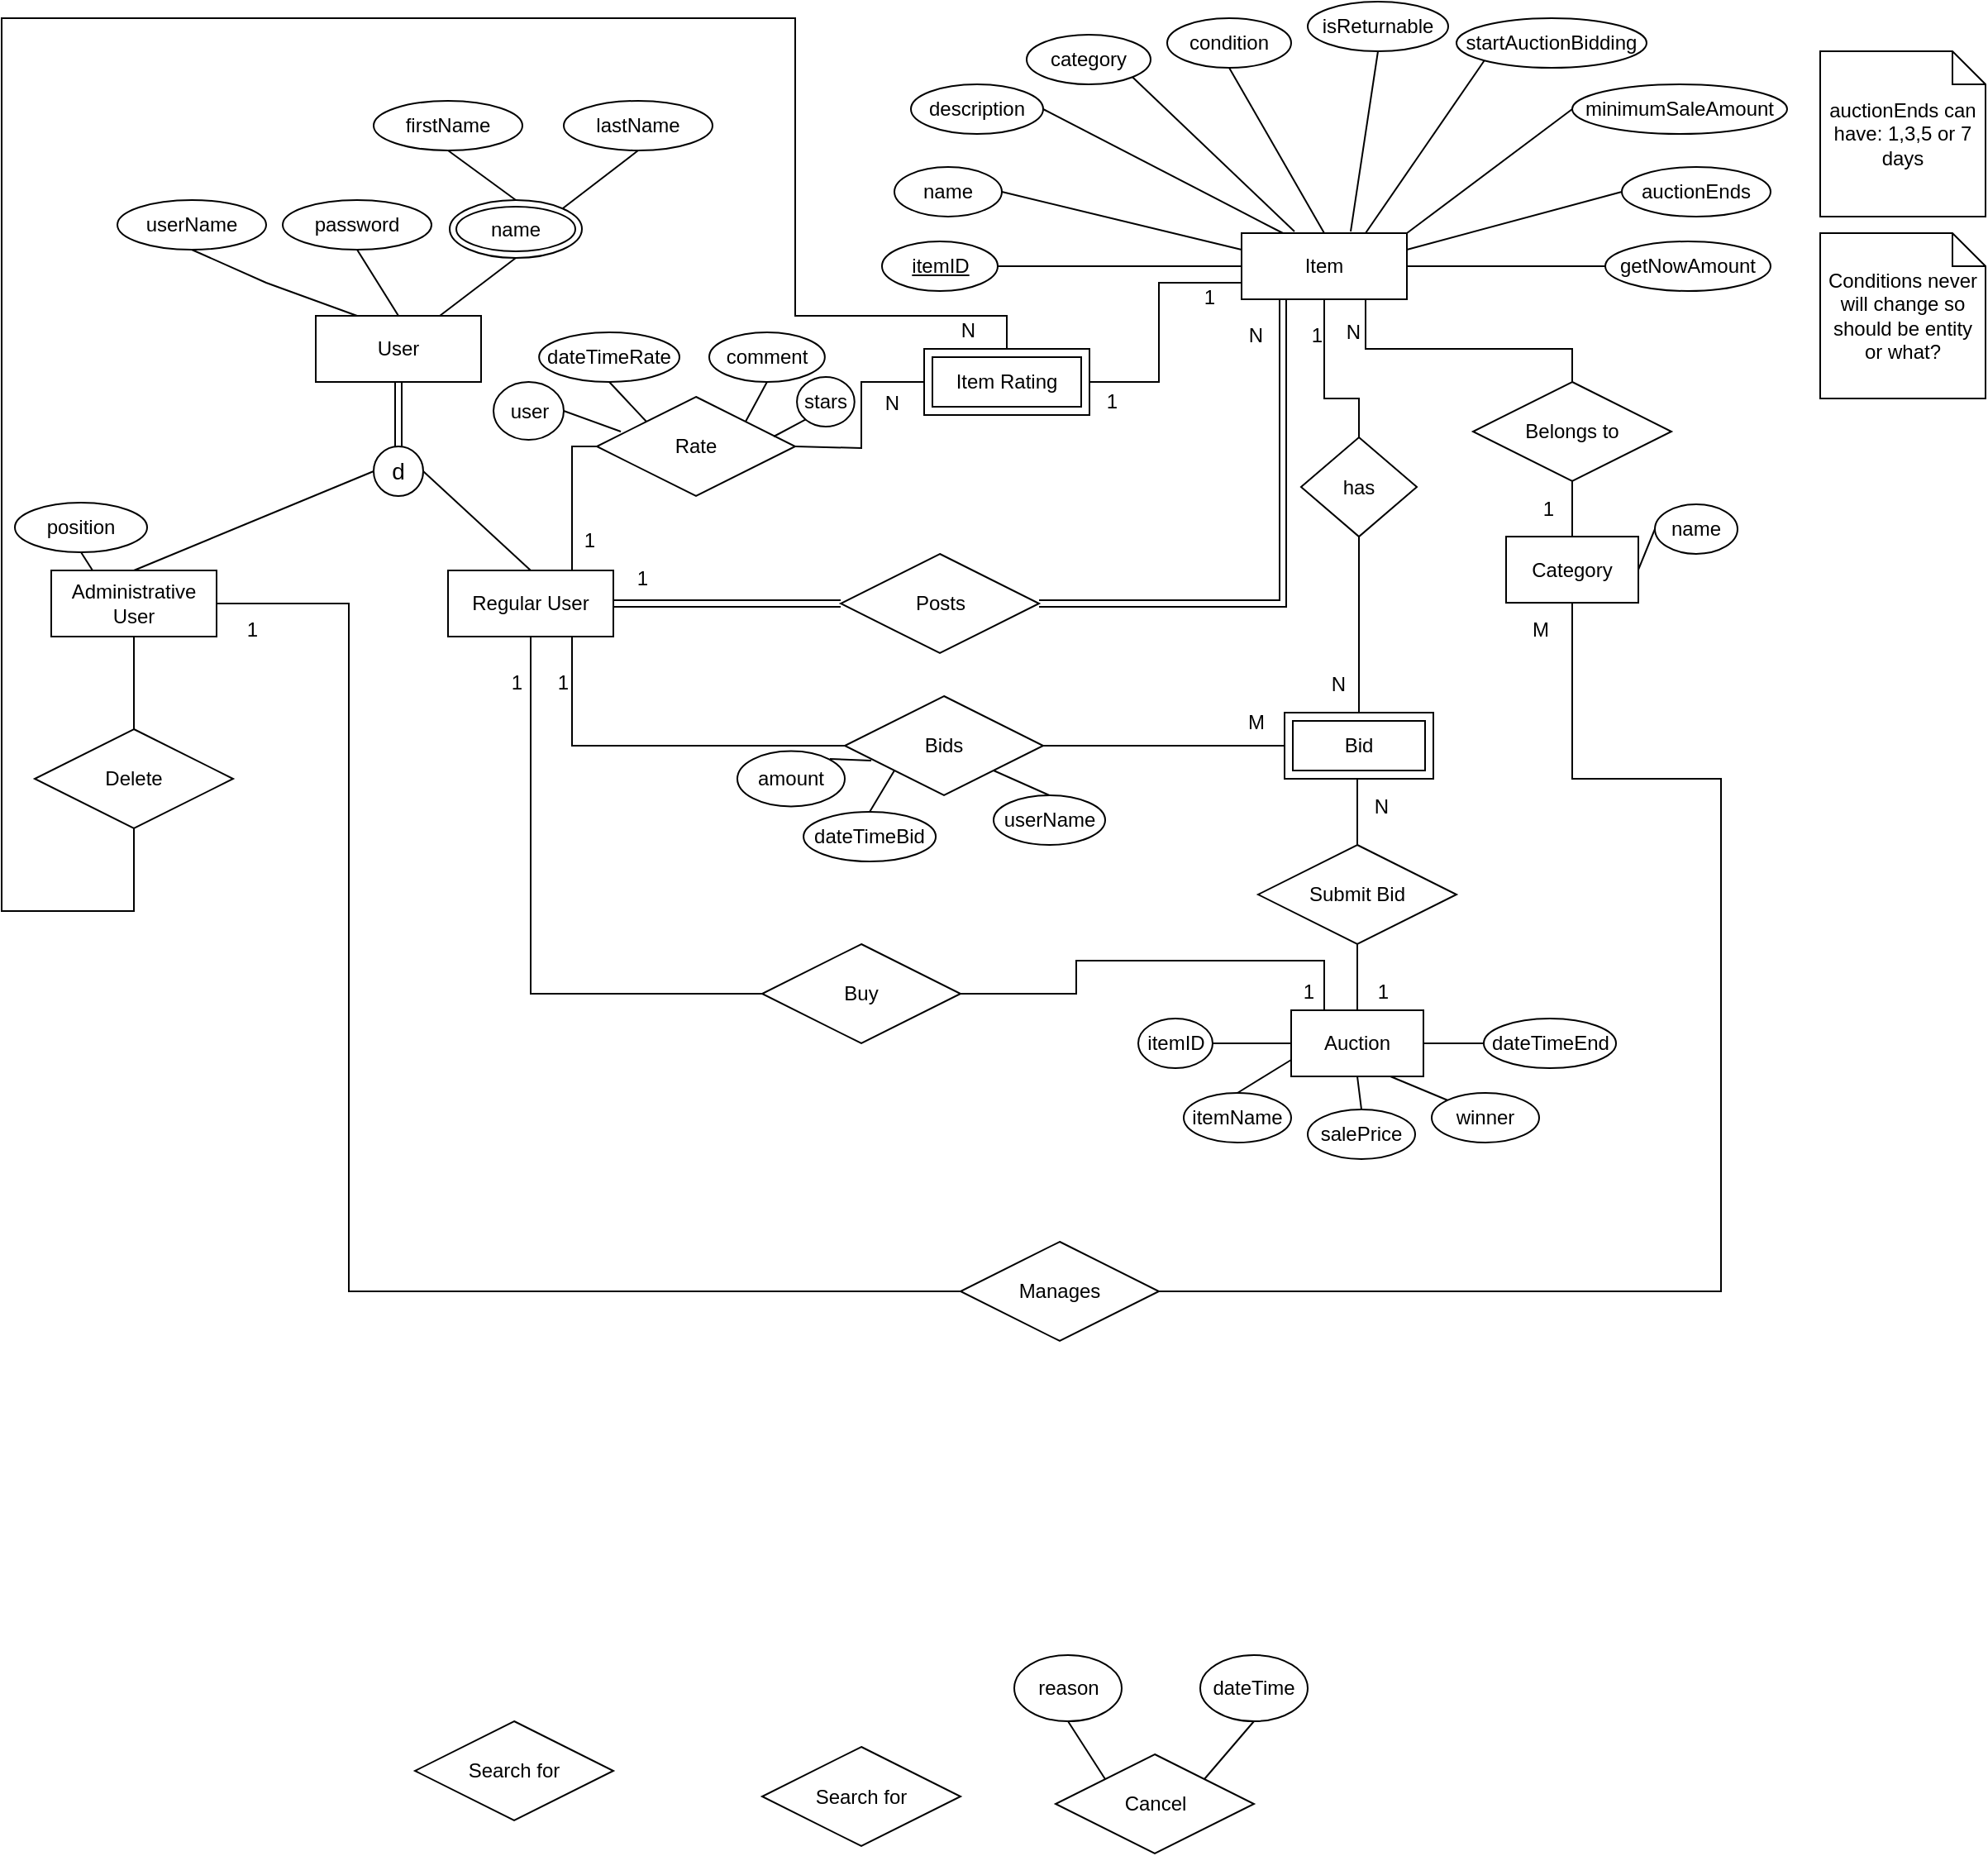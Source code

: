 <mxfile version="23.1.1" type="github">
  <diagram name="Page-1" id="rn2iR9P1pemDrawHEx0V">
    <mxGraphModel dx="1194" dy="697" grid="1" gridSize="10" guides="1" tooltips="1" connect="1" arrows="1" fold="1" page="1" pageScale="1" pageWidth="1100" pageHeight="850" math="0" shadow="0">
      <root>
        <mxCell id="0" />
        <mxCell id="1" parent="0" />
        <mxCell id="5dd_w4zI6XYA0EgV0L-A-1" value="User" style="whiteSpace=wrap;html=1;align=center;" parent="1" vertex="1">
          <mxGeometry x="210" y="220" width="100" height="40" as="geometry" />
        </mxCell>
        <mxCell id="5dd_w4zI6XYA0EgV0L-A-2" value="Administrative User" style="whiteSpace=wrap;html=1;align=center;" parent="1" vertex="1">
          <mxGeometry x="50" y="374" width="100" height="40" as="geometry" />
        </mxCell>
        <mxCell id="5dd_w4zI6XYA0EgV0L-A-3" value="Regular User" style="whiteSpace=wrap;html=1;align=center;" parent="1" vertex="1">
          <mxGeometry x="290" y="374" width="100" height="40" as="geometry" />
        </mxCell>
        <mxCell id="5dd_w4zI6XYA0EgV0L-A-4" value="Item" style="whiteSpace=wrap;html=1;align=center;" parent="1" vertex="1">
          <mxGeometry x="770" y="170" width="100" height="40" as="geometry" />
        </mxCell>
        <mxCell id="5dd_w4zI6XYA0EgV0L-A-6" value="" style="endArrow=none;html=1;rounded=0;entryX=1;entryY=0.5;entryDx=0;entryDy=0;exitX=0.5;exitY=0;exitDx=0;exitDy=0;" parent="1" source="5dd_w4zI6XYA0EgV0L-A-3" target="5dd_w4zI6XYA0EgV0L-A-7" edge="1">
          <mxGeometry relative="1" as="geometry">
            <mxPoint x="410" y="330" as="sourcePoint" />
            <mxPoint x="245" y="270" as="targetPoint" />
          </mxGeometry>
        </mxCell>
        <mxCell id="5dd_w4zI6XYA0EgV0L-A-7" value="d" style="ellipse;whiteSpace=wrap;html=1;aspect=fixed;fontSize=14;" parent="1" vertex="1">
          <mxGeometry x="245" y="299" width="30" height="30" as="geometry" />
        </mxCell>
        <mxCell id="5dd_w4zI6XYA0EgV0L-A-8" value="" style="endArrow=none;html=1;rounded=0;entryX=0;entryY=0.5;entryDx=0;entryDy=0;exitX=0.5;exitY=0;exitDx=0;exitDy=0;" parent="1" source="5dd_w4zI6XYA0EgV0L-A-2" target="5dd_w4zI6XYA0EgV0L-A-7" edge="1">
          <mxGeometry relative="1" as="geometry">
            <mxPoint x="100" y="310" as="sourcePoint" />
            <mxPoint x="285" y="324" as="targetPoint" />
          </mxGeometry>
        </mxCell>
        <mxCell id="5dd_w4zI6XYA0EgV0L-A-9" value="userName" style="ellipse;whiteSpace=wrap;html=1;align=center;" parent="1" vertex="1">
          <mxGeometry x="90" y="150" width="90" height="30" as="geometry" />
        </mxCell>
        <mxCell id="5dd_w4zI6XYA0EgV0L-A-10" value="password" style="ellipse;whiteSpace=wrap;html=1;align=center;" parent="1" vertex="1">
          <mxGeometry x="190" y="150" width="90" height="30" as="geometry" />
        </mxCell>
        <mxCell id="5dd_w4zI6XYA0EgV0L-A-12" value="lastName" style="ellipse;whiteSpace=wrap;html=1;align=center;" parent="1" vertex="1">
          <mxGeometry x="360" y="90" width="90" height="30" as="geometry" />
        </mxCell>
        <mxCell id="5dd_w4zI6XYA0EgV0L-A-13" value="" style="endArrow=none;html=1;rounded=0;exitX=0.5;exitY=1;exitDx=0;exitDy=0;entryX=0.25;entryY=0;entryDx=0;entryDy=0;" parent="1" source="5dd_w4zI6XYA0EgV0L-A-9" target="5dd_w4zI6XYA0EgV0L-A-1" edge="1">
          <mxGeometry relative="1" as="geometry">
            <mxPoint x="60" y="240" as="sourcePoint" />
            <mxPoint x="230" y="200" as="targetPoint" />
            <Array as="points">
              <mxPoint x="180" y="200" />
            </Array>
          </mxGeometry>
        </mxCell>
        <mxCell id="5dd_w4zI6XYA0EgV0L-A-14" value="" style="endArrow=none;html=1;rounded=0;exitX=0.5;exitY=1;exitDx=0;exitDy=0;entryX=0.5;entryY=0;entryDx=0;entryDy=0;" parent="1" source="5dd_w4zI6XYA0EgV0L-A-10" target="5dd_w4zI6XYA0EgV0L-A-1" edge="1">
          <mxGeometry relative="1" as="geometry">
            <mxPoint x="140" y="190" as="sourcePoint" />
            <mxPoint x="245" y="230" as="targetPoint" />
            <Array as="points" />
          </mxGeometry>
        </mxCell>
        <mxCell id="5dd_w4zI6XYA0EgV0L-A-19" value="position" style="ellipse;whiteSpace=wrap;html=1;align=center;" parent="1" vertex="1">
          <mxGeometry x="28" y="333" width="80" height="30" as="geometry" />
        </mxCell>
        <mxCell id="5dd_w4zI6XYA0EgV0L-A-20" value="" style="endArrow=none;html=1;rounded=0;entryX=0.5;entryY=1;entryDx=0;entryDy=0;exitX=0.25;exitY=0;exitDx=0;exitDy=0;" parent="1" source="5dd_w4zI6XYA0EgV0L-A-2" target="5dd_w4zI6XYA0EgV0L-A-19" edge="1">
          <mxGeometry relative="1" as="geometry">
            <mxPoint x="470" y="430" as="sourcePoint" />
            <mxPoint x="630" y="430" as="targetPoint" />
          </mxGeometry>
        </mxCell>
        <mxCell id="5dd_w4zI6XYA0EgV0L-A-21" value="name" style="ellipse;whiteSpace=wrap;html=1;align=center;" parent="1" vertex="1">
          <mxGeometry x="560" y="130" width="65" height="30" as="geometry" />
        </mxCell>
        <mxCell id="5dd_w4zI6XYA0EgV0L-A-22" value="description" style="ellipse;whiteSpace=wrap;html=1;align=center;" parent="1" vertex="1">
          <mxGeometry x="570" y="80" width="80" height="30" as="geometry" />
        </mxCell>
        <mxCell id="5dd_w4zI6XYA0EgV0L-A-23" value="category" style="ellipse;whiteSpace=wrap;html=1;align=center;" parent="1" vertex="1">
          <mxGeometry x="640" y="50" width="75" height="30" as="geometry" />
        </mxCell>
        <mxCell id="5dd_w4zI6XYA0EgV0L-A-24" value="condition" style="ellipse;whiteSpace=wrap;html=1;align=center;" parent="1" vertex="1">
          <mxGeometry x="725" y="40" width="75" height="30" as="geometry" />
        </mxCell>
        <mxCell id="5dd_w4zI6XYA0EgV0L-A-25" value="" style="endArrow=none;html=1;rounded=0;exitX=1;exitY=0.5;exitDx=0;exitDy=0;entryX=0;entryY=0.25;entryDx=0;entryDy=0;" parent="1" source="5dd_w4zI6XYA0EgV0L-A-21" target="5dd_w4zI6XYA0EgV0L-A-4" edge="1">
          <mxGeometry relative="1" as="geometry">
            <mxPoint x="640" y="80" as="sourcePoint" />
            <mxPoint x="745" y="120" as="targetPoint" />
            <Array as="points" />
          </mxGeometry>
        </mxCell>
        <mxCell id="5dd_w4zI6XYA0EgV0L-A-26" value="" style="endArrow=none;html=1;rounded=0;exitX=1;exitY=0.5;exitDx=0;exitDy=0;entryX=0.25;entryY=0;entryDx=0;entryDy=0;" parent="1" source="5dd_w4zI6XYA0EgV0L-A-22" target="5dd_w4zI6XYA0EgV0L-A-4" edge="1">
          <mxGeometry relative="1" as="geometry">
            <mxPoint x="655" y="80" as="sourcePoint" />
            <mxPoint x="770" y="150" as="targetPoint" />
            <Array as="points" />
          </mxGeometry>
        </mxCell>
        <mxCell id="5dd_w4zI6XYA0EgV0L-A-27" value="" style="shape=link;html=1;rounded=0;exitX=0.5;exitY=0;exitDx=0;exitDy=0;entryX=0.5;entryY=1;entryDx=0;entryDy=0;" parent="1" source="5dd_w4zI6XYA0EgV0L-A-7" target="5dd_w4zI6XYA0EgV0L-A-1" edge="1">
          <mxGeometry relative="1" as="geometry">
            <mxPoint x="500" y="430" as="sourcePoint" />
            <mxPoint x="660" y="430" as="targetPoint" />
          </mxGeometry>
        </mxCell>
        <mxCell id="5dd_w4zI6XYA0EgV0L-A-28" value="" style="resizable=0;html=1;whiteSpace=wrap;align=right;verticalAlign=bottom;" parent="5dd_w4zI6XYA0EgV0L-A-27" connectable="0" vertex="1">
          <mxGeometry x="1" relative="1" as="geometry" />
        </mxCell>
        <mxCell id="5dd_w4zI6XYA0EgV0L-A-29" value="firstName" style="ellipse;whiteSpace=wrap;html=1;align=center;" parent="1" vertex="1">
          <mxGeometry x="245" y="90" width="90" height="30" as="geometry" />
        </mxCell>
        <mxCell id="5dd_w4zI6XYA0EgV0L-A-31" value="" style="endArrow=none;html=1;rounded=0;exitX=0.5;exitY=1;exitDx=0;exitDy=0;entryX=1;entryY=0;entryDx=0;entryDy=0;" parent="1" source="5dd_w4zI6XYA0EgV0L-A-12" target="5dd_w4zI6XYA0EgV0L-A-33" edge="1">
          <mxGeometry relative="1" as="geometry">
            <mxPoint x="360" y="190" as="sourcePoint" />
            <mxPoint x="385.355" y="145.858" as="targetPoint" />
            <Array as="points" />
          </mxGeometry>
        </mxCell>
        <mxCell id="5dd_w4zI6XYA0EgV0L-A-32" value="" style="endArrow=none;html=1;rounded=0;exitX=0.5;exitY=1;exitDx=0;exitDy=0;entryX=0.5;entryY=0;entryDx=0;entryDy=0;" parent="1" source="5dd_w4zI6XYA0EgV0L-A-29" target="5dd_w4zI6XYA0EgV0L-A-33" edge="1">
          <mxGeometry relative="1" as="geometry">
            <mxPoint x="450" y="110" as="sourcePoint" />
            <mxPoint x="350" y="140" as="targetPoint" />
            <Array as="points" />
          </mxGeometry>
        </mxCell>
        <mxCell id="5dd_w4zI6XYA0EgV0L-A-33" value="name" style="ellipse;shape=doubleEllipse;whiteSpace=wrap;html=1;" parent="1" vertex="1">
          <mxGeometry x="291" y="150" width="80" height="35" as="geometry" />
        </mxCell>
        <mxCell id="5dd_w4zI6XYA0EgV0L-A-34" value="" style="endArrow=none;html=1;rounded=0;exitX=0.5;exitY=1;exitDx=0;exitDy=0;entryX=0.75;entryY=0;entryDx=0;entryDy=0;" parent="1" source="5dd_w4zI6XYA0EgV0L-A-33" target="5dd_w4zI6XYA0EgV0L-A-1" edge="1">
          <mxGeometry relative="1" as="geometry">
            <mxPoint x="250" y="190" as="sourcePoint" />
            <mxPoint x="270" y="230" as="targetPoint" />
            <Array as="points" />
          </mxGeometry>
        </mxCell>
        <mxCell id="5dd_w4zI6XYA0EgV0L-A-35" value="" style="endArrow=none;html=1;rounded=0;exitX=1;exitY=1;exitDx=0;exitDy=0;entryX=0.32;entryY=-0.025;entryDx=0;entryDy=0;entryPerimeter=0;" parent="1" source="5dd_w4zI6XYA0EgV0L-A-23" target="5dd_w4zI6XYA0EgV0L-A-4" edge="1">
          <mxGeometry relative="1" as="geometry">
            <mxPoint x="765" y="80" as="sourcePoint" />
            <mxPoint x="795" y="140" as="targetPoint" />
            <Array as="points" />
          </mxGeometry>
        </mxCell>
        <mxCell id="5dd_w4zI6XYA0EgV0L-A-36" value="" style="endArrow=none;html=1;rounded=0;exitX=0.5;exitY=1;exitDx=0;exitDy=0;entryX=0.5;entryY=0;entryDx=0;entryDy=0;" parent="1" source="5dd_w4zI6XYA0EgV0L-A-24" target="5dd_w4zI6XYA0EgV0L-A-4" edge="1">
          <mxGeometry relative="1" as="geometry">
            <mxPoint x="875" y="80" as="sourcePoint" />
            <mxPoint x="820" y="140" as="targetPoint" />
            <Array as="points" />
          </mxGeometry>
        </mxCell>
        <mxCell id="5dd_w4zI6XYA0EgV0L-A-37" value="isReturnable" style="ellipse;whiteSpace=wrap;html=1;align=center;" parent="1" vertex="1">
          <mxGeometry x="810" y="30" width="85" height="30" as="geometry" />
        </mxCell>
        <mxCell id="5dd_w4zI6XYA0EgV0L-A-38" value="" style="endArrow=none;html=1;rounded=0;exitX=0.5;exitY=1;exitDx=0;exitDy=0;entryX=0.66;entryY=-0.025;entryDx=0;entryDy=0;entryPerimeter=0;" parent="1" source="5dd_w4zI6XYA0EgV0L-A-37" target="5dd_w4zI6XYA0EgV0L-A-4" edge="1">
          <mxGeometry relative="1" as="geometry">
            <mxPoint x="948" y="80" as="sourcePoint" />
            <mxPoint x="845" y="140" as="targetPoint" />
            <Array as="points" />
          </mxGeometry>
        </mxCell>
        <mxCell id="5dd_w4zI6XYA0EgV0L-A-39" value="Category" style="whiteSpace=wrap;html=1;align=center;" parent="1" vertex="1">
          <mxGeometry x="930" y="353.55" width="80" height="40" as="geometry" />
        </mxCell>
        <mxCell id="5dd_w4zI6XYA0EgV0L-A-40" value="name" style="ellipse;whiteSpace=wrap;html=1;align=center;" parent="1" vertex="1">
          <mxGeometry x="1020" y="334" width="50" height="30" as="geometry" />
        </mxCell>
        <mxCell id="5dd_w4zI6XYA0EgV0L-A-45" value="" style="endArrow=none;html=1;rounded=0;entryX=1;entryY=0.5;entryDx=0;entryDy=0;exitX=0;exitY=0.5;exitDx=0;exitDy=0;" parent="1" source="5dd_w4zI6XYA0EgV0L-A-40" target="5dd_w4zI6XYA0EgV0L-A-39" edge="1">
          <mxGeometry relative="1" as="geometry">
            <mxPoint x="500" y="-109.95" as="sourcePoint" />
            <mxPoint x="660" y="-109.95" as="targetPoint" />
          </mxGeometry>
        </mxCell>
        <mxCell id="5dd_w4zI6XYA0EgV0L-A-46" value="Conditions never will change so should be entity or what?&lt;br&gt;" style="shape=note;size=20;whiteSpace=wrap;html=1;" parent="1" vertex="1">
          <mxGeometry x="1120" y="170" width="100" height="100" as="geometry" />
        </mxCell>
        <mxCell id="5dd_w4zI6XYA0EgV0L-A-47" value="startAuctionBidding" style="ellipse;whiteSpace=wrap;html=1;align=center;" parent="1" vertex="1">
          <mxGeometry x="900" y="40" width="115" height="30" as="geometry" />
        </mxCell>
        <mxCell id="5dd_w4zI6XYA0EgV0L-A-48" value="" style="endArrow=none;html=1;rounded=0;exitX=0;exitY=1;exitDx=0;exitDy=0;entryX=0.75;entryY=0;entryDx=0;entryDy=0;" parent="1" source="5dd_w4zI6XYA0EgV0L-A-47" target="5dd_w4zI6XYA0EgV0L-A-4" edge="1">
          <mxGeometry relative="1" as="geometry">
            <mxPoint x="945" y="90" as="sourcePoint" />
            <mxPoint x="870" y="150" as="targetPoint" />
            <Array as="points" />
          </mxGeometry>
        </mxCell>
        <mxCell id="5dd_w4zI6XYA0EgV0L-A-49" value="minimumSaleAmount" style="ellipse;whiteSpace=wrap;html=1;align=center;" parent="1" vertex="1">
          <mxGeometry x="970" y="80" width="130" height="30" as="geometry" />
        </mxCell>
        <mxCell id="5dd_w4zI6XYA0EgV0L-A-50" value="" style="endArrow=none;html=1;rounded=0;exitX=0;exitY=0.5;exitDx=0;exitDy=0;entryX=1;entryY=0;entryDx=0;entryDy=0;" parent="1" source="5dd_w4zI6XYA0EgV0L-A-49" target="5dd_w4zI6XYA0EgV0L-A-4" edge="1">
          <mxGeometry relative="1" as="geometry">
            <mxPoint x="960" y="100" as="sourcePoint" />
            <mxPoint x="870" y="160" as="targetPoint" />
            <Array as="points" />
          </mxGeometry>
        </mxCell>
        <mxCell id="5dd_w4zI6XYA0EgV0L-A-51" value="auctionEnds" style="ellipse;whiteSpace=wrap;html=1;align=center;" parent="1" vertex="1">
          <mxGeometry x="1000" y="130" width="90" height="30" as="geometry" />
        </mxCell>
        <mxCell id="5dd_w4zI6XYA0EgV0L-A-52" value="" style="endArrow=none;html=1;rounded=0;exitX=0;exitY=0.5;exitDx=0;exitDy=0;entryX=1;entryY=0.25;entryDx=0;entryDy=0;" parent="1" source="5dd_w4zI6XYA0EgV0L-A-51" target="5dd_w4zI6XYA0EgV0L-A-4" edge="1">
          <mxGeometry relative="1" as="geometry">
            <mxPoint x="980" y="90" as="sourcePoint" />
            <mxPoint x="880" y="180" as="targetPoint" />
            <Array as="points" />
          </mxGeometry>
        </mxCell>
        <mxCell id="5dd_w4zI6XYA0EgV0L-A-53" value="getNowAmount" style="ellipse;whiteSpace=wrap;html=1;align=center;" parent="1" vertex="1">
          <mxGeometry x="990" y="175" width="100" height="30" as="geometry" />
        </mxCell>
        <mxCell id="5dd_w4zI6XYA0EgV0L-A-54" value="" style="endArrow=none;html=1;rounded=0;exitX=0;exitY=0.5;exitDx=0;exitDy=0;entryX=1;entryY=0.5;entryDx=0;entryDy=0;" parent="1" source="5dd_w4zI6XYA0EgV0L-A-53" target="5dd_w4zI6XYA0EgV0L-A-4" edge="1">
          <mxGeometry relative="1" as="geometry">
            <mxPoint x="990" y="140" as="sourcePoint" />
            <mxPoint x="880" y="190" as="targetPoint" />
            <Array as="points" />
          </mxGeometry>
        </mxCell>
        <mxCell id="5dd_w4zI6XYA0EgV0L-A-55" value="auctionEnds can have: 1,3,5 or 7 days" style="shape=note;size=20;whiteSpace=wrap;html=1;" parent="1" vertex="1">
          <mxGeometry x="1120" y="60" width="100" height="100" as="geometry" />
        </mxCell>
        <mxCell id="5dd_w4zI6XYA0EgV0L-A-57" value="" style="endArrow=none;html=1;rounded=0;exitX=1;exitY=0.5;exitDx=0;exitDy=0;entryX=0;entryY=0.5;entryDx=0;entryDy=0;" parent="1" source="5dd_w4zI6XYA0EgV0L-A-71" target="5dd_w4zI6XYA0EgV0L-A-4" edge="1">
          <mxGeometry relative="1" as="geometry">
            <mxPoint x="625" y="190" as="sourcePoint" />
            <mxPoint x="780" y="200" as="targetPoint" />
            <Array as="points" />
          </mxGeometry>
        </mxCell>
        <mxCell id="5dd_w4zI6XYA0EgV0L-A-58" value="Search for" style="shape=rhombus;perimeter=rhombusPerimeter;whiteSpace=wrap;html=1;align=center;" parent="1" vertex="1">
          <mxGeometry x="480" y="1085.5" width="120" height="60" as="geometry" />
        </mxCell>
        <mxCell id="5dd_w4zI6XYA0EgV0L-A-67" value="amount" style="ellipse;whiteSpace=wrap;html=1;align=center;" parent="1" vertex="1">
          <mxGeometry x="465" y="483.22" width="65" height="33.55" as="geometry" />
        </mxCell>
        <mxCell id="5dd_w4zI6XYA0EgV0L-A-68" value="" style="endArrow=none;html=1;rounded=0;entryX=0.133;entryY=0.65;entryDx=0;entryDy=0;entryPerimeter=0;" parent="1" target="5dd_w4zI6XYA0EgV0L-A-85" edge="1">
          <mxGeometry relative="1" as="geometry">
            <mxPoint x="521" y="488" as="sourcePoint" />
            <mxPoint x="540" y="390" as="targetPoint" />
            <Array as="points" />
          </mxGeometry>
        </mxCell>
        <mxCell id="5dd_w4zI6XYA0EgV0L-A-69" value="dateTimeBid" style="ellipse;whiteSpace=wrap;html=1;align=center;" parent="1" vertex="1">
          <mxGeometry x="505.04" y="520" width="80" height="30" as="geometry" />
        </mxCell>
        <mxCell id="5dd_w4zI6XYA0EgV0L-A-70" value="userName" style="ellipse;whiteSpace=wrap;html=1;align=center;" parent="1" vertex="1">
          <mxGeometry x="620" y="510" width="67.5" height="30" as="geometry" />
        </mxCell>
        <mxCell id="5dd_w4zI6XYA0EgV0L-A-71" value="itemID" style="ellipse;whiteSpace=wrap;html=1;align=center;fontStyle=4;" parent="1" vertex="1">
          <mxGeometry x="552.5" y="175" width="70" height="30" as="geometry" />
        </mxCell>
        <mxCell id="5dd_w4zI6XYA0EgV0L-A-72" value="" style="endArrow=none;html=1;rounded=0;entryX=0;entryY=1;entryDx=0;entryDy=0;exitX=0.5;exitY=0;exitDx=0;exitDy=0;" parent="1" source="5dd_w4zI6XYA0EgV0L-A-69" target="5dd_w4zI6XYA0EgV0L-A-85" edge="1">
          <mxGeometry relative="1" as="geometry">
            <mxPoint x="540" y="550" as="sourcePoint" />
            <mxPoint x="517.5" y="420" as="targetPoint" />
          </mxGeometry>
        </mxCell>
        <mxCell id="5dd_w4zI6XYA0EgV0L-A-73" value="" style="endArrow=none;html=1;rounded=0;exitX=0.5;exitY=0;exitDx=0;exitDy=0;entryX=1;entryY=1;entryDx=0;entryDy=0;" parent="1" source="5dd_w4zI6XYA0EgV0L-A-70" target="5dd_w4zI6XYA0EgV0L-A-85" edge="1">
          <mxGeometry relative="1" as="geometry">
            <mxPoint x="640" y="370" as="sourcePoint" />
            <mxPoint x="610" y="390" as="targetPoint" />
          </mxGeometry>
        </mxCell>
        <mxCell id="5dd_w4zI6XYA0EgV0L-A-75" value="Cancel" style="shape=rhombus;perimeter=rhombusPerimeter;whiteSpace=wrap;html=1;align=center;" parent="1" vertex="1">
          <mxGeometry x="657.5" y="1090" width="120" height="60" as="geometry" />
        </mxCell>
        <mxCell id="5dd_w4zI6XYA0EgV0L-A-76" value="reason" style="ellipse;whiteSpace=wrap;html=1;align=center;" parent="1" vertex="1">
          <mxGeometry x="632.5" y="1030" width="65" height="40" as="geometry" />
        </mxCell>
        <mxCell id="5dd_w4zI6XYA0EgV0L-A-77" value="dateTime" style="ellipse;whiteSpace=wrap;html=1;align=center;" parent="1" vertex="1">
          <mxGeometry x="745" y="1030" width="65" height="40" as="geometry" />
        </mxCell>
        <mxCell id="5dd_w4zI6XYA0EgV0L-A-78" value="" style="endArrow=none;html=1;rounded=0;exitX=0.5;exitY=1;exitDx=0;exitDy=0;entryX=0;entryY=0;entryDx=0;entryDy=0;" parent="1" source="5dd_w4zI6XYA0EgV0L-A-76" target="5dd_w4zI6XYA0EgV0L-A-75" edge="1">
          <mxGeometry relative="1" as="geometry">
            <mxPoint x="802.5" y="1140" as="sourcePoint" />
            <mxPoint x="962.5" y="1140" as="targetPoint" />
          </mxGeometry>
        </mxCell>
        <mxCell id="5dd_w4zI6XYA0EgV0L-A-79" value="" style="endArrow=none;html=1;rounded=0;exitX=0.5;exitY=1;exitDx=0;exitDy=0;entryX=1;entryY=0;entryDx=0;entryDy=0;" parent="1" source="5dd_w4zI6XYA0EgV0L-A-77" target="5dd_w4zI6XYA0EgV0L-A-75" edge="1">
          <mxGeometry relative="1" as="geometry">
            <mxPoint x="675.5" y="1080" as="sourcePoint" />
            <mxPoint x="692.5" y="1105" as="targetPoint" />
          </mxGeometry>
        </mxCell>
        <mxCell id="5dd_w4zI6XYA0EgV0L-A-80" value="Delete" style="shape=rhombus;perimeter=rhombusPerimeter;whiteSpace=wrap;html=1;align=center;" parent="1" vertex="1">
          <mxGeometry x="40" y="470" width="120" height="60" as="geometry" />
        </mxCell>
        <mxCell id="5dd_w4zI6XYA0EgV0L-A-81" value="" style="endArrow=none;html=1;rounded=0;exitX=0.5;exitY=1;exitDx=0;exitDy=0;entryX=0.5;entryY=0;entryDx=0;entryDy=0;" parent="1" source="5dd_w4zI6XYA0EgV0L-A-2" target="5dd_w4zI6XYA0EgV0L-A-80" edge="1">
          <mxGeometry relative="1" as="geometry">
            <mxPoint x="190" y="470" as="sourcePoint" />
            <mxPoint x="350" y="470" as="targetPoint" />
          </mxGeometry>
        </mxCell>
        <mxCell id="5dd_w4zI6XYA0EgV0L-A-82" value="" style="endArrow=none;html=1;rounded=0;exitX=0.5;exitY=1;exitDx=0;exitDy=0;entryX=0.5;entryY=0;entryDx=0;entryDy=0;" parent="1" source="5dd_w4zI6XYA0EgV0L-A-80" target="5dd_w4zI6XYA0EgV0L-A-186" edge="1">
          <mxGeometry relative="1" as="geometry">
            <mxPoint x="170" y="564" as="sourcePoint" />
            <mxPoint x="560" y="220" as="targetPoint" />
            <Array as="points">
              <mxPoint x="100" y="570" />
              <mxPoint x="100" y="580" />
              <mxPoint x="20" y="580" />
              <mxPoint x="20" y="320" />
              <mxPoint x="20" y="40" />
              <mxPoint x="500" y="40" />
              <mxPoint x="500" y="220" />
              <mxPoint x="628" y="220" />
            </Array>
          </mxGeometry>
        </mxCell>
        <mxCell id="5dd_w4zI6XYA0EgV0L-A-83" value="Auction" style="whiteSpace=wrap;html=1;align=center;" parent="1" vertex="1">
          <mxGeometry x="800" y="640" width="80" height="40" as="geometry" />
        </mxCell>
        <mxCell id="5dd_w4zI6XYA0EgV0L-A-85" value="Bids" style="shape=rhombus;perimeter=rhombusPerimeter;whiteSpace=wrap;html=1;align=center;" parent="1" vertex="1">
          <mxGeometry x="530.0" y="450" width="120" height="60" as="geometry" />
        </mxCell>
        <mxCell id="5dd_w4zI6XYA0EgV0L-A-86" value="" style="resizable=0;html=1;whiteSpace=wrap;align=right;verticalAlign=bottom;" parent="1" connectable="0" vertex="1">
          <mxGeometry x="460.163" y="393.552" as="geometry" />
        </mxCell>
        <mxCell id="5dd_w4zI6XYA0EgV0L-A-91" value="" style="endArrow=none;html=1;rounded=0;entryX=0;entryY=0.5;entryDx=0;entryDy=0;exitX=0.75;exitY=1;exitDx=0;exitDy=0;" parent="1" source="5dd_w4zI6XYA0EgV0L-A-3" target="5dd_w4zI6XYA0EgV0L-A-85" edge="1">
          <mxGeometry relative="1" as="geometry">
            <mxPoint x="378" y="410" as="sourcePoint" />
            <mxPoint x="420" y="339" as="targetPoint" />
            <Array as="points">
              <mxPoint x="365" y="480" />
            </Array>
          </mxGeometry>
        </mxCell>
        <mxCell id="5dd_w4zI6XYA0EgV0L-A-92" value="" style="resizable=0;html=1;whiteSpace=wrap;align=left;verticalAlign=bottom;" parent="5dd_w4zI6XYA0EgV0L-A-91" connectable="0" vertex="1">
          <mxGeometry x="-1" relative="1" as="geometry" />
        </mxCell>
        <mxCell id="5dd_w4zI6XYA0EgV0L-A-94" value="" style="endArrow=none;html=1;rounded=0;exitX=1;exitY=0.5;exitDx=0;exitDy=0;entryX=0;entryY=0.5;entryDx=0;entryDy=0;" parent="1" source="5dd_w4zI6XYA0EgV0L-A-85" target="5dd_w4zI6XYA0EgV0L-A-164" edge="1">
          <mxGeometry relative="1" as="geometry">
            <mxPoint x="400" y="404" as="sourcePoint" />
            <mxPoint x="800" y="480" as="targetPoint" />
            <Array as="points" />
          </mxGeometry>
        </mxCell>
        <mxCell id="5dd_w4zI6XYA0EgV0L-A-95" value="" style="resizable=0;html=1;whiteSpace=wrap;align=left;verticalAlign=bottom;" parent="5dd_w4zI6XYA0EgV0L-A-94" connectable="0" vertex="1">
          <mxGeometry x="-1" relative="1" as="geometry" />
        </mxCell>
        <mxCell id="5dd_w4zI6XYA0EgV0L-A-98" value="Posts" style="shape=rhombus;perimeter=rhombusPerimeter;whiteSpace=wrap;html=1;align=center;" parent="1" vertex="1">
          <mxGeometry x="527.5" y="364" width="120" height="60" as="geometry" />
        </mxCell>
        <mxCell id="5dd_w4zI6XYA0EgV0L-A-101" value="" style="shape=link;html=1;rounded=0;entryX=0;entryY=0.5;entryDx=0;entryDy=0;" parent="1" target="5dd_w4zI6XYA0EgV0L-A-98" edge="1">
          <mxGeometry relative="1" as="geometry">
            <mxPoint x="390" y="394" as="sourcePoint" />
            <mxPoint x="515" y="520" as="targetPoint" />
            <Array as="points" />
          </mxGeometry>
        </mxCell>
        <mxCell id="5dd_w4zI6XYA0EgV0L-A-102" value="1" style="resizable=0;html=1;whiteSpace=wrap;align=right;verticalAlign=bottom;" parent="5dd_w4zI6XYA0EgV0L-A-101" connectable="0" vertex="1">
          <mxGeometry x="1" relative="1" as="geometry">
            <mxPoint x="-115" y="-7" as="offset" />
          </mxGeometry>
        </mxCell>
        <mxCell id="5dd_w4zI6XYA0EgV0L-A-103" value="N" style="resizable=0;html=1;whiteSpace=wrap;align=right;verticalAlign=bottom;" parent="1" connectable="0" vertex="1">
          <mxGeometry x="359.999" y="376.55" as="geometry">
            <mxPoint x="425" y="-136" as="offset" />
          </mxGeometry>
        </mxCell>
        <mxCell id="5dd_w4zI6XYA0EgV0L-A-106" value="" style="shape=link;html=1;rounded=0;exitX=1;exitY=0.5;exitDx=0;exitDy=0;entryX=0.25;entryY=1;entryDx=0;entryDy=0;width=-4;" parent="1" source="5dd_w4zI6XYA0EgV0L-A-98" target="5dd_w4zI6XYA0EgV0L-A-4" edge="1">
          <mxGeometry relative="1" as="geometry">
            <mxPoint x="767.5" y="479.5" as="sourcePoint" />
            <mxPoint x="927.5" y="479.5" as="targetPoint" />
            <Array as="points">
              <mxPoint x="795" y="394" />
            </Array>
          </mxGeometry>
        </mxCell>
        <mxCell id="5dd_w4zI6XYA0EgV0L-A-108" value="Rate" style="shape=rhombus;perimeter=rhombusPerimeter;whiteSpace=wrap;html=1;align=center;" parent="1" vertex="1">
          <mxGeometry x="380" y="269" width="120" height="60" as="geometry" />
        </mxCell>
        <mxCell id="5dd_w4zI6XYA0EgV0L-A-109" value="" style="endArrow=none;html=1;rounded=0;entryX=0;entryY=0.5;entryDx=0;entryDy=0;exitX=0.75;exitY=0;exitDx=0;exitDy=0;" parent="1" source="5dd_w4zI6XYA0EgV0L-A-3" target="5dd_w4zI6XYA0EgV0L-A-108" edge="1">
          <mxGeometry relative="1" as="geometry">
            <mxPoint x="300" y="410" as="sourcePoint" />
            <mxPoint x="470" y="550" as="targetPoint" />
            <Array as="points">
              <mxPoint x="365" y="299" />
            </Array>
          </mxGeometry>
        </mxCell>
        <mxCell id="5dd_w4zI6XYA0EgV0L-A-114" value="user" style="ellipse;whiteSpace=wrap;html=1;align=center;" parent="1" vertex="1">
          <mxGeometry x="317.5" y="260" width="42.5" height="35" as="geometry" />
        </mxCell>
        <mxCell id="5dd_w4zI6XYA0EgV0L-A-115" value="stars" style="ellipse;whiteSpace=wrap;html=1;align=center;" parent="1" vertex="1">
          <mxGeometry x="501.04" y="257" width="34.84" height="30" as="geometry" />
        </mxCell>
        <mxCell id="5dd_w4zI6XYA0EgV0L-A-116" value="comment" style="ellipse;whiteSpace=wrap;html=1;align=center;" parent="1" vertex="1">
          <mxGeometry x="448.0" y="230" width="69.92" height="30" as="geometry" />
        </mxCell>
        <mxCell id="5dd_w4zI6XYA0EgV0L-A-117" value="dateTimeRate" style="ellipse;whiteSpace=wrap;html=1;align=center;" parent="1" vertex="1">
          <mxGeometry x="345.08" y="230" width="84.92" height="30" as="geometry" />
        </mxCell>
        <mxCell id="5dd_w4zI6XYA0EgV0L-A-121" value="" style="endArrow=none;html=1;rounded=0;entryX=0.121;entryY=0.35;entryDx=0;entryDy=0;exitX=1;exitY=0.5;exitDx=0;exitDy=0;entryPerimeter=0;" parent="1" source="5dd_w4zI6XYA0EgV0L-A-114" target="5dd_w4zI6XYA0EgV0L-A-108" edge="1">
          <mxGeometry relative="1" as="geometry">
            <mxPoint x="504.96" y="95" as="sourcePoint" />
            <mxPoint x="530.96" y="78" as="targetPoint" />
          </mxGeometry>
        </mxCell>
        <mxCell id="5dd_w4zI6XYA0EgV0L-A-122" value="" style="endArrow=none;html=1;rounded=0;entryX=0;entryY=0;entryDx=0;entryDy=0;exitX=0.5;exitY=1;exitDx=0;exitDy=0;" parent="1" source="5dd_w4zI6XYA0EgV0L-A-117" target="5dd_w4zI6XYA0EgV0L-A-108" edge="1">
          <mxGeometry relative="1" as="geometry">
            <mxPoint x="605.96" y="104" as="sourcePoint" />
            <mxPoint x="589.96" y="84" as="targetPoint" />
          </mxGeometry>
        </mxCell>
        <mxCell id="5dd_w4zI6XYA0EgV0L-A-123" value="Search for" style="shape=rhombus;perimeter=rhombusPerimeter;whiteSpace=wrap;html=1;align=center;" parent="1" vertex="1">
          <mxGeometry x="270" y="1070" width="120" height="60" as="geometry" />
        </mxCell>
        <mxCell id="5dd_w4zI6XYA0EgV0L-A-128" value="Submit Bid" style="shape=rhombus;perimeter=rhombusPerimeter;whiteSpace=wrap;html=1;align=center;" parent="1" vertex="1">
          <mxGeometry x="780.0" y="540" width="120" height="60" as="geometry" />
        </mxCell>
        <mxCell id="5dd_w4zI6XYA0EgV0L-A-129" value="itemID" style="ellipse;whiteSpace=wrap;html=1;align=center;" parent="1" vertex="1">
          <mxGeometry x="707.5" y="645" width="45" height="30" as="geometry" />
        </mxCell>
        <mxCell id="5dd_w4zI6XYA0EgV0L-A-130" value="itemName" style="ellipse;whiteSpace=wrap;html=1;align=center;" parent="1" vertex="1">
          <mxGeometry x="735" y="690" width="65" height="30" as="geometry" />
        </mxCell>
        <mxCell id="5dd_w4zI6XYA0EgV0L-A-131" value="salePrice" style="ellipse;whiteSpace=wrap;html=1;align=center;" parent="1" vertex="1">
          <mxGeometry x="810" y="700" width="65" height="30" as="geometry" />
        </mxCell>
        <mxCell id="5dd_w4zI6XYA0EgV0L-A-132" value="winner" style="ellipse;whiteSpace=wrap;html=1;align=center;" parent="1" vertex="1">
          <mxGeometry x="885" y="690" width="65" height="30" as="geometry" />
        </mxCell>
        <mxCell id="5dd_w4zI6XYA0EgV0L-A-133" value="dateTimeEnd" style="ellipse;whiteSpace=wrap;html=1;align=center;" parent="1" vertex="1">
          <mxGeometry x="916.5" y="645" width="80" height="30" as="geometry" />
        </mxCell>
        <mxCell id="5dd_w4zI6XYA0EgV0L-A-134" value="" style="endArrow=none;html=1;rounded=0;entryX=0;entryY=0.5;entryDx=0;entryDy=0;exitX=1;exitY=0.5;exitDx=0;exitDy=0;" parent="1" source="5dd_w4zI6XYA0EgV0L-A-129" target="5dd_w4zI6XYA0EgV0L-A-83" edge="1">
          <mxGeometry relative="1" as="geometry">
            <mxPoint x="597.5" y="664.5" as="sourcePoint" />
            <mxPoint x="757.5" y="664.5" as="targetPoint" />
          </mxGeometry>
        </mxCell>
        <mxCell id="5dd_w4zI6XYA0EgV0L-A-135" value="" style="endArrow=none;html=1;rounded=0;entryX=0;entryY=0.75;entryDx=0;entryDy=0;exitX=0.5;exitY=0;exitDx=0;exitDy=0;" parent="1" source="5dd_w4zI6XYA0EgV0L-A-130" target="5dd_w4zI6XYA0EgV0L-A-83" edge="1">
          <mxGeometry relative="1" as="geometry">
            <mxPoint x="763" y="670" as="sourcePoint" />
            <mxPoint x="810" y="670" as="targetPoint" />
          </mxGeometry>
        </mxCell>
        <mxCell id="5dd_w4zI6XYA0EgV0L-A-136" value="" style="endArrow=none;html=1;rounded=0;entryX=0.5;entryY=0;entryDx=0;entryDy=0;exitX=0.5;exitY=1;exitDx=0;exitDy=0;" parent="1" source="5dd_w4zI6XYA0EgV0L-A-83" target="5dd_w4zI6XYA0EgV0L-A-131" edge="1">
          <mxGeometry relative="1" as="geometry">
            <mxPoint x="773" y="680" as="sourcePoint" />
            <mxPoint x="820" y="680" as="targetPoint" />
          </mxGeometry>
        </mxCell>
        <mxCell id="5dd_w4zI6XYA0EgV0L-A-137" value="" style="endArrow=none;html=1;rounded=0;entryX=0;entryY=0;entryDx=0;entryDy=0;exitX=0.75;exitY=1;exitDx=0;exitDy=0;" parent="1" source="5dd_w4zI6XYA0EgV0L-A-83" target="5dd_w4zI6XYA0EgV0L-A-132" edge="1">
          <mxGeometry relative="1" as="geometry">
            <mxPoint x="783" y="690" as="sourcePoint" />
            <mxPoint x="830" y="690" as="targetPoint" />
          </mxGeometry>
        </mxCell>
        <mxCell id="5dd_w4zI6XYA0EgV0L-A-138" value="" style="endArrow=none;html=1;rounded=0;entryX=0;entryY=0.5;entryDx=0;entryDy=0;exitX=1;exitY=0.5;exitDx=0;exitDy=0;" parent="1" source="5dd_w4zI6XYA0EgV0L-A-83" target="5dd_w4zI6XYA0EgV0L-A-133" edge="1">
          <mxGeometry relative="1" as="geometry">
            <mxPoint x="793" y="700" as="sourcePoint" />
            <mxPoint x="840" y="700" as="targetPoint" />
          </mxGeometry>
        </mxCell>
        <mxCell id="5dd_w4zI6XYA0EgV0L-A-140" value="Belongs to" style="shape=rhombus;perimeter=rhombusPerimeter;whiteSpace=wrap;html=1;align=center;" parent="1" vertex="1">
          <mxGeometry x="910.0" y="260" width="120" height="60" as="geometry" />
        </mxCell>
        <mxCell id="5dd_w4zI6XYA0EgV0L-A-141" value="" style="endArrow=none;html=1;rounded=0;exitX=0.75;exitY=1;exitDx=0;exitDy=0;entryX=0.5;entryY=0;entryDx=0;entryDy=0;" parent="1" source="5dd_w4zI6XYA0EgV0L-A-4" target="5dd_w4zI6XYA0EgV0L-A-140" edge="1">
          <mxGeometry relative="1" as="geometry">
            <mxPoint x="820" y="353.55" as="sourcePoint" />
            <mxPoint x="980" y="353.55" as="targetPoint" />
            <Array as="points">
              <mxPoint x="845" y="240" />
              <mxPoint x="910" y="240" />
              <mxPoint x="970" y="240" />
            </Array>
          </mxGeometry>
        </mxCell>
        <mxCell id="5dd_w4zI6XYA0EgV0L-A-142" value="" style="endArrow=none;html=1;rounded=0;exitX=0.5;exitY=1;exitDx=0;exitDy=0;entryX=0.5;entryY=0;entryDx=0;entryDy=0;" parent="1" source="5dd_w4zI6XYA0EgV0L-A-140" target="5dd_w4zI6XYA0EgV0L-A-39" edge="1">
          <mxGeometry relative="1" as="geometry">
            <mxPoint x="855" y="220" as="sourcePoint" />
            <mxPoint x="920" y="270" as="targetPoint" />
            <Array as="points" />
          </mxGeometry>
        </mxCell>
        <mxCell id="5dd_w4zI6XYA0EgV0L-A-144" value="N" style="resizable=0;html=1;whiteSpace=wrap;align=right;verticalAlign=bottom;" parent="1" connectable="0" vertex="1">
          <mxGeometry x="348" y="460" as="geometry">
            <mxPoint x="495" y="-222" as="offset" />
          </mxGeometry>
        </mxCell>
        <mxCell id="5dd_w4zI6XYA0EgV0L-A-145" value="1" style="resizable=0;html=1;whiteSpace=wrap;align=right;verticalAlign=bottom;" parent="1" connectable="0" vertex="1">
          <mxGeometry x="465.04" y="395.55" as="geometry">
            <mxPoint x="495" y="-50" as="offset" />
          </mxGeometry>
        </mxCell>
        <mxCell id="5dd_w4zI6XYA0EgV0L-A-146" value="" style="endArrow=none;html=1;rounded=0;exitX=1;exitY=0.5;exitDx=0;exitDy=0;entryX=0;entryY=0.5;entryDx=0;entryDy=0;" parent="1" source="5dd_w4zI6XYA0EgV0L-A-2" target="5dd_w4zI6XYA0EgV0L-A-147" edge="1">
          <mxGeometry relative="1" as="geometry">
            <mxPoint x="160" y="397" as="sourcePoint" />
            <mxPoint x="1050" y="870" as="targetPoint" />
            <Array as="points">
              <mxPoint x="230" y="394" />
              <mxPoint x="230" y="810" />
            </Array>
          </mxGeometry>
        </mxCell>
        <mxCell id="5dd_w4zI6XYA0EgV0L-A-147" value="Manages" style="shape=rhombus;perimeter=rhombusPerimeter;whiteSpace=wrap;html=1;align=center;" parent="1" vertex="1">
          <mxGeometry x="600" y="780" width="120" height="60" as="geometry" />
        </mxCell>
        <mxCell id="5dd_w4zI6XYA0EgV0L-A-148" value="" style="endArrow=none;html=1;rounded=0;exitX=1;exitY=0.5;exitDx=0;exitDy=0;entryX=0.5;entryY=1;entryDx=0;entryDy=0;" parent="1" source="5dd_w4zI6XYA0EgV0L-A-147" target="5dd_w4zI6XYA0EgV0L-A-39" edge="1">
          <mxGeometry relative="1" as="geometry">
            <mxPoint x="837.5" y="890" as="sourcePoint" />
            <mxPoint x="1060" y="490" as="targetPoint" />
            <Array as="points">
              <mxPoint x="1060" y="810" />
              <mxPoint x="1060" y="500" />
              <mxPoint x="970" y="500" />
            </Array>
          </mxGeometry>
        </mxCell>
        <mxCell id="5dd_w4zI6XYA0EgV0L-A-149" value="1" style="resizable=0;html=1;whiteSpace=wrap;align=right;verticalAlign=bottom;" parent="1" connectable="0" vertex="1">
          <mxGeometry x="430" y="397" as="geometry">
            <mxPoint x="-254" y="21" as="offset" />
          </mxGeometry>
        </mxCell>
        <mxCell id="5dd_w4zI6XYA0EgV0L-A-150" value="M" style="resizable=0;html=1;whiteSpace=wrap;align=left;verticalAlign=bottom;" parent="1" connectable="0" vertex="1">
          <mxGeometry x="950" y="424" as="geometry">
            <mxPoint x="-6" y="-6" as="offset" />
          </mxGeometry>
        </mxCell>
        <mxCell id="5dd_w4zI6XYA0EgV0L-A-151" value="" style="endArrow=none;html=1;rounded=0;entryX=0.5;entryY=1;entryDx=0;entryDy=0;exitX=0.5;exitY=0;exitDx=0;exitDy=0;" parent="1" source="5dd_w4zI6XYA0EgV0L-A-128" edge="1">
          <mxGeometry relative="1" as="geometry">
            <mxPoint x="625" y="560" as="sourcePoint" />
            <mxPoint x="840" y="500" as="targetPoint" />
          </mxGeometry>
        </mxCell>
        <mxCell id="5dd_w4zI6XYA0EgV0L-A-152" value="" style="endArrow=none;html=1;rounded=0;entryX=0.5;entryY=1;entryDx=0;entryDy=0;exitX=0.5;exitY=0;exitDx=0;exitDy=0;" parent="1" source="5dd_w4zI6XYA0EgV0L-A-83" target="5dd_w4zI6XYA0EgV0L-A-128" edge="1">
          <mxGeometry relative="1" as="geometry">
            <mxPoint x="850" y="550" as="sourcePoint" />
            <mxPoint x="850" y="510" as="targetPoint" />
          </mxGeometry>
        </mxCell>
        <mxCell id="5dd_w4zI6XYA0EgV0L-A-153" value="M" style="resizable=0;html=1;whiteSpace=wrap;align=left;verticalAlign=bottom;" parent="1" connectable="0" vertex="1">
          <mxGeometry x="777.5" y="480" as="geometry">
            <mxPoint x="-6" y="-6" as="offset" />
          </mxGeometry>
        </mxCell>
        <mxCell id="5dd_w4zI6XYA0EgV0L-A-154" value="N" style="resizable=0;html=1;whiteSpace=wrap;align=right;verticalAlign=bottom;" parent="1" connectable="0" vertex="1">
          <mxGeometry x="860" y="525" as="geometry" />
        </mxCell>
        <mxCell id="5dd_w4zI6XYA0EgV0L-A-155" value="1" style="resizable=0;html=1;whiteSpace=wrap;align=right;verticalAlign=bottom;" parent="1" connectable="0" vertex="1">
          <mxGeometry x="418" y="397" as="geometry">
            <mxPoint x="442" y="240" as="offset" />
          </mxGeometry>
        </mxCell>
        <mxCell id="5dd_w4zI6XYA0EgV0L-A-156" value="1" style="resizable=0;html=1;whiteSpace=wrap;align=right;verticalAlign=bottom;" parent="1" connectable="0" vertex="1">
          <mxGeometry x="424" y="403" as="geometry">
            <mxPoint x="-60" y="47" as="offset" />
          </mxGeometry>
        </mxCell>
        <mxCell id="5dd_w4zI6XYA0EgV0L-A-160" value="has" style="shape=rhombus;perimeter=rhombusPerimeter;whiteSpace=wrap;html=1;align=center;" parent="1" vertex="1">
          <mxGeometry x="806" y="293.55" width="70" height="60" as="geometry" />
        </mxCell>
        <mxCell id="5dd_w4zI6XYA0EgV0L-A-162" value="" style="endArrow=none;html=1;rounded=0;exitX=0.5;exitY=1;exitDx=0;exitDy=0;entryX=0.5;entryY=0;entryDx=0;entryDy=0;" parent="1" source="5dd_w4zI6XYA0EgV0L-A-160" target="5dd_w4zI6XYA0EgV0L-A-164" edge="1">
          <mxGeometry relative="1" as="geometry">
            <mxPoint x="680" y="420" as="sourcePoint" />
            <mxPoint x="840" y="460" as="targetPoint" />
          </mxGeometry>
        </mxCell>
        <mxCell id="5dd_w4zI6XYA0EgV0L-A-163" value="" style="endArrow=none;html=1;rounded=0;exitX=0.5;exitY=1;exitDx=0;exitDy=0;entryX=0.5;entryY=0;entryDx=0;entryDy=0;" parent="1" source="5dd_w4zI6XYA0EgV0L-A-4" target="5dd_w4zI6XYA0EgV0L-A-160" edge="1">
          <mxGeometry relative="1" as="geometry">
            <mxPoint x="851" y="364" as="sourcePoint" />
            <mxPoint x="850" y="470" as="targetPoint" />
            <Array as="points">
              <mxPoint x="820" y="270" />
              <mxPoint x="841" y="270" />
            </Array>
          </mxGeometry>
        </mxCell>
        <mxCell id="5dd_w4zI6XYA0EgV0L-A-164" value="Bid" style="shape=ext;margin=3;double=1;whiteSpace=wrap;html=1;align=center;" parent="1" vertex="1">
          <mxGeometry x="796" y="460" width="90" height="40" as="geometry" />
        </mxCell>
        <mxCell id="5dd_w4zI6XYA0EgV0L-A-165" value="Buy" style="shape=rhombus;perimeter=rhombusPerimeter;whiteSpace=wrap;html=1;align=center;" parent="1" vertex="1">
          <mxGeometry x="480.0" y="600" width="120" height="60" as="geometry" />
        </mxCell>
        <mxCell id="5dd_w4zI6XYA0EgV0L-A-166" value="" style="endArrow=none;html=1;rounded=0;exitX=0.5;exitY=1;exitDx=0;exitDy=0;entryX=0;entryY=0.5;entryDx=0;entryDy=0;" parent="1" source="5dd_w4zI6XYA0EgV0L-A-3" target="5dd_w4zI6XYA0EgV0L-A-165" edge="1">
          <mxGeometry relative="1" as="geometry">
            <mxPoint x="730" y="580" as="sourcePoint" />
            <mxPoint x="890" y="580" as="targetPoint" />
            <Array as="points">
              <mxPoint x="340" y="630" />
            </Array>
          </mxGeometry>
        </mxCell>
        <mxCell id="5dd_w4zI6XYA0EgV0L-A-167" value="" style="endArrow=none;html=1;rounded=0;exitX=1;exitY=0.5;exitDx=0;exitDy=0;entryX=0.25;entryY=0;entryDx=0;entryDy=0;" parent="1" source="5dd_w4zI6XYA0EgV0L-A-165" target="5dd_w4zI6XYA0EgV0L-A-83" edge="1">
          <mxGeometry relative="1" as="geometry">
            <mxPoint x="730" y="580" as="sourcePoint" />
            <mxPoint x="890" y="580" as="targetPoint" />
            <Array as="points">
              <mxPoint x="670" y="630" />
              <mxPoint x="670" y="610" />
              <mxPoint x="750" y="610" />
              <mxPoint x="820" y="610" />
            </Array>
          </mxGeometry>
        </mxCell>
        <mxCell id="5dd_w4zI6XYA0EgV0L-A-168" value="1" style="resizable=0;html=1;whiteSpace=wrap;align=right;verticalAlign=bottom;" parent="1" connectable="0" vertex="1">
          <mxGeometry x="396" y="403" as="geometry">
            <mxPoint x="-60" y="47" as="offset" />
          </mxGeometry>
        </mxCell>
        <mxCell id="5dd_w4zI6XYA0EgV0L-A-169" value="1" style="resizable=0;html=1;whiteSpace=wrap;align=right;verticalAlign=bottom;" parent="1" connectable="0" vertex="1">
          <mxGeometry x="875" y="590" as="geometry">
            <mxPoint x="-60" y="47" as="offset" />
          </mxGeometry>
        </mxCell>
        <mxCell id="5dd_w4zI6XYA0EgV0L-A-170" value="1" style="resizable=0;html=1;whiteSpace=wrap;align=right;verticalAlign=bottom;" parent="1" connectable="0" vertex="1">
          <mxGeometry x="820" y="240" as="geometry" />
        </mxCell>
        <mxCell id="5dd_w4zI6XYA0EgV0L-A-172" value="N" style="resizable=0;html=1;whiteSpace=wrap;align=right;verticalAlign=bottom;" parent="1" connectable="0" vertex="1">
          <mxGeometry x="409.999" y="587.0" as="geometry">
            <mxPoint x="425" y="-136" as="offset" />
          </mxGeometry>
        </mxCell>
        <mxCell id="5dd_w4zI6XYA0EgV0L-A-177" value="" style="endArrow=none;html=1;rounded=0;exitX=1;exitY=0.5;exitDx=0;exitDy=0;entryX=0;entryY=0.5;entryDx=0;entryDy=0;" parent="1" source="5dd_w4zI6XYA0EgV0L-A-108" target="5dd_w4zI6XYA0EgV0L-A-186" edge="1">
          <mxGeometry relative="1" as="geometry">
            <mxPoint x="646" y="323.05" as="sourcePoint" />
            <mxPoint x="577.5" y="260" as="targetPoint" />
            <Array as="points">
              <mxPoint x="540" y="300" />
              <mxPoint x="540" y="260" />
            </Array>
          </mxGeometry>
        </mxCell>
        <mxCell id="5dd_w4zI6XYA0EgV0L-A-178" value="1" style="resizable=0;html=1;whiteSpace=wrap;align=right;verticalAlign=bottom;" parent="1" connectable="0" vertex="1">
          <mxGeometry x="380" y="364" as="geometry" />
        </mxCell>
        <mxCell id="5dd_w4zI6XYA0EgV0L-A-179" value="1" style="resizable=0;html=1;whiteSpace=wrap;align=right;verticalAlign=bottom;" parent="1" connectable="0" vertex="1">
          <mxGeometry x="455" y="407" as="geometry">
            <mxPoint x="300" y="-190" as="offset" />
          </mxGeometry>
        </mxCell>
        <mxCell id="5dd_w4zI6XYA0EgV0L-A-180" value="" style="endArrow=none;html=1;rounded=0;entryX=0.892;entryY=0.4;entryDx=0;entryDy=0;exitX=0;exitY=1;exitDx=0;exitDy=0;entryPerimeter=0;" parent="1" source="5dd_w4zI6XYA0EgV0L-A-115" target="5dd_w4zI6XYA0EgV0L-A-108" edge="1">
          <mxGeometry relative="1" as="geometry">
            <mxPoint x="370" y="288" as="sourcePoint" />
            <mxPoint x="405" y="300" as="targetPoint" />
          </mxGeometry>
        </mxCell>
        <mxCell id="5dd_w4zI6XYA0EgV0L-A-181" value="" style="endArrow=none;html=1;rounded=0;entryX=1;entryY=0;entryDx=0;entryDy=0;exitX=0.5;exitY=1;exitDx=0;exitDy=0;" parent="1" source="5dd_w4zI6XYA0EgV0L-A-116" target="5dd_w4zI6XYA0EgV0L-A-108" edge="1">
          <mxGeometry relative="1" as="geometry">
            <mxPoint x="516" y="293" as="sourcePoint" />
            <mxPoint x="490" y="302" as="targetPoint" />
          </mxGeometry>
        </mxCell>
        <mxCell id="5dd_w4zI6XYA0EgV0L-A-183" value="N" style="resizable=0;html=1;whiteSpace=wrap;align=right;verticalAlign=bottom;" parent="1" connectable="0" vertex="1">
          <mxGeometry x="139.999" y="417.0" as="geometry">
            <mxPoint x="425" y="-136" as="offset" />
          </mxGeometry>
        </mxCell>
        <mxCell id="5dd_w4zI6XYA0EgV0L-A-184" value="" style="endArrow=none;html=1;rounded=0;entryX=0;entryY=0.75;entryDx=0;entryDy=0;exitX=1;exitY=0.5;exitDx=0;exitDy=0;" parent="1" source="5dd_w4zI6XYA0EgV0L-A-186" target="5dd_w4zI6XYA0EgV0L-A-4" edge="1">
          <mxGeometry relative="1" as="geometry">
            <mxPoint x="657.5" y="260" as="sourcePoint" />
            <mxPoint x="680" y="380" as="targetPoint" />
            <Array as="points">
              <mxPoint x="700" y="260" />
              <mxPoint x="720" y="260" />
              <mxPoint x="720" y="200" />
            </Array>
          </mxGeometry>
        </mxCell>
        <mxCell id="5dd_w4zI6XYA0EgV0L-A-185" value="1" style="resizable=0;html=1;whiteSpace=wrap;align=right;verticalAlign=bottom;" parent="1" connectable="0" vertex="1">
          <mxGeometry x="375" y="470" as="geometry">
            <mxPoint x="300" y="-190" as="offset" />
          </mxGeometry>
        </mxCell>
        <mxCell id="5dd_w4zI6XYA0EgV0L-A-186" value="Item Rating" style="shape=ext;margin=3;double=1;whiteSpace=wrap;html=1;align=center;" parent="1" vertex="1">
          <mxGeometry x="578" y="240" width="100" height="40" as="geometry" />
        </mxCell>
        <mxCell id="5dd_w4zI6XYA0EgV0L-A-187" value="1" style="resizable=0;html=1;whiteSpace=wrap;align=right;verticalAlign=bottom;" parent="1" connectable="0" vertex="1">
          <mxGeometry x="396" y="470" as="geometry">
            <mxPoint x="300" y="-190" as="offset" />
          </mxGeometry>
        </mxCell>
        <mxCell id="5dd_w4zI6XYA0EgV0L-A-188" value="N" style="resizable=0;html=1;whiteSpace=wrap;align=right;verticalAlign=bottom;" parent="1" connectable="0" vertex="1">
          <mxGeometry x="185.999" y="373.55" as="geometry">
            <mxPoint x="425" y="-136" as="offset" />
          </mxGeometry>
        </mxCell>
      </root>
    </mxGraphModel>
  </diagram>
</mxfile>
